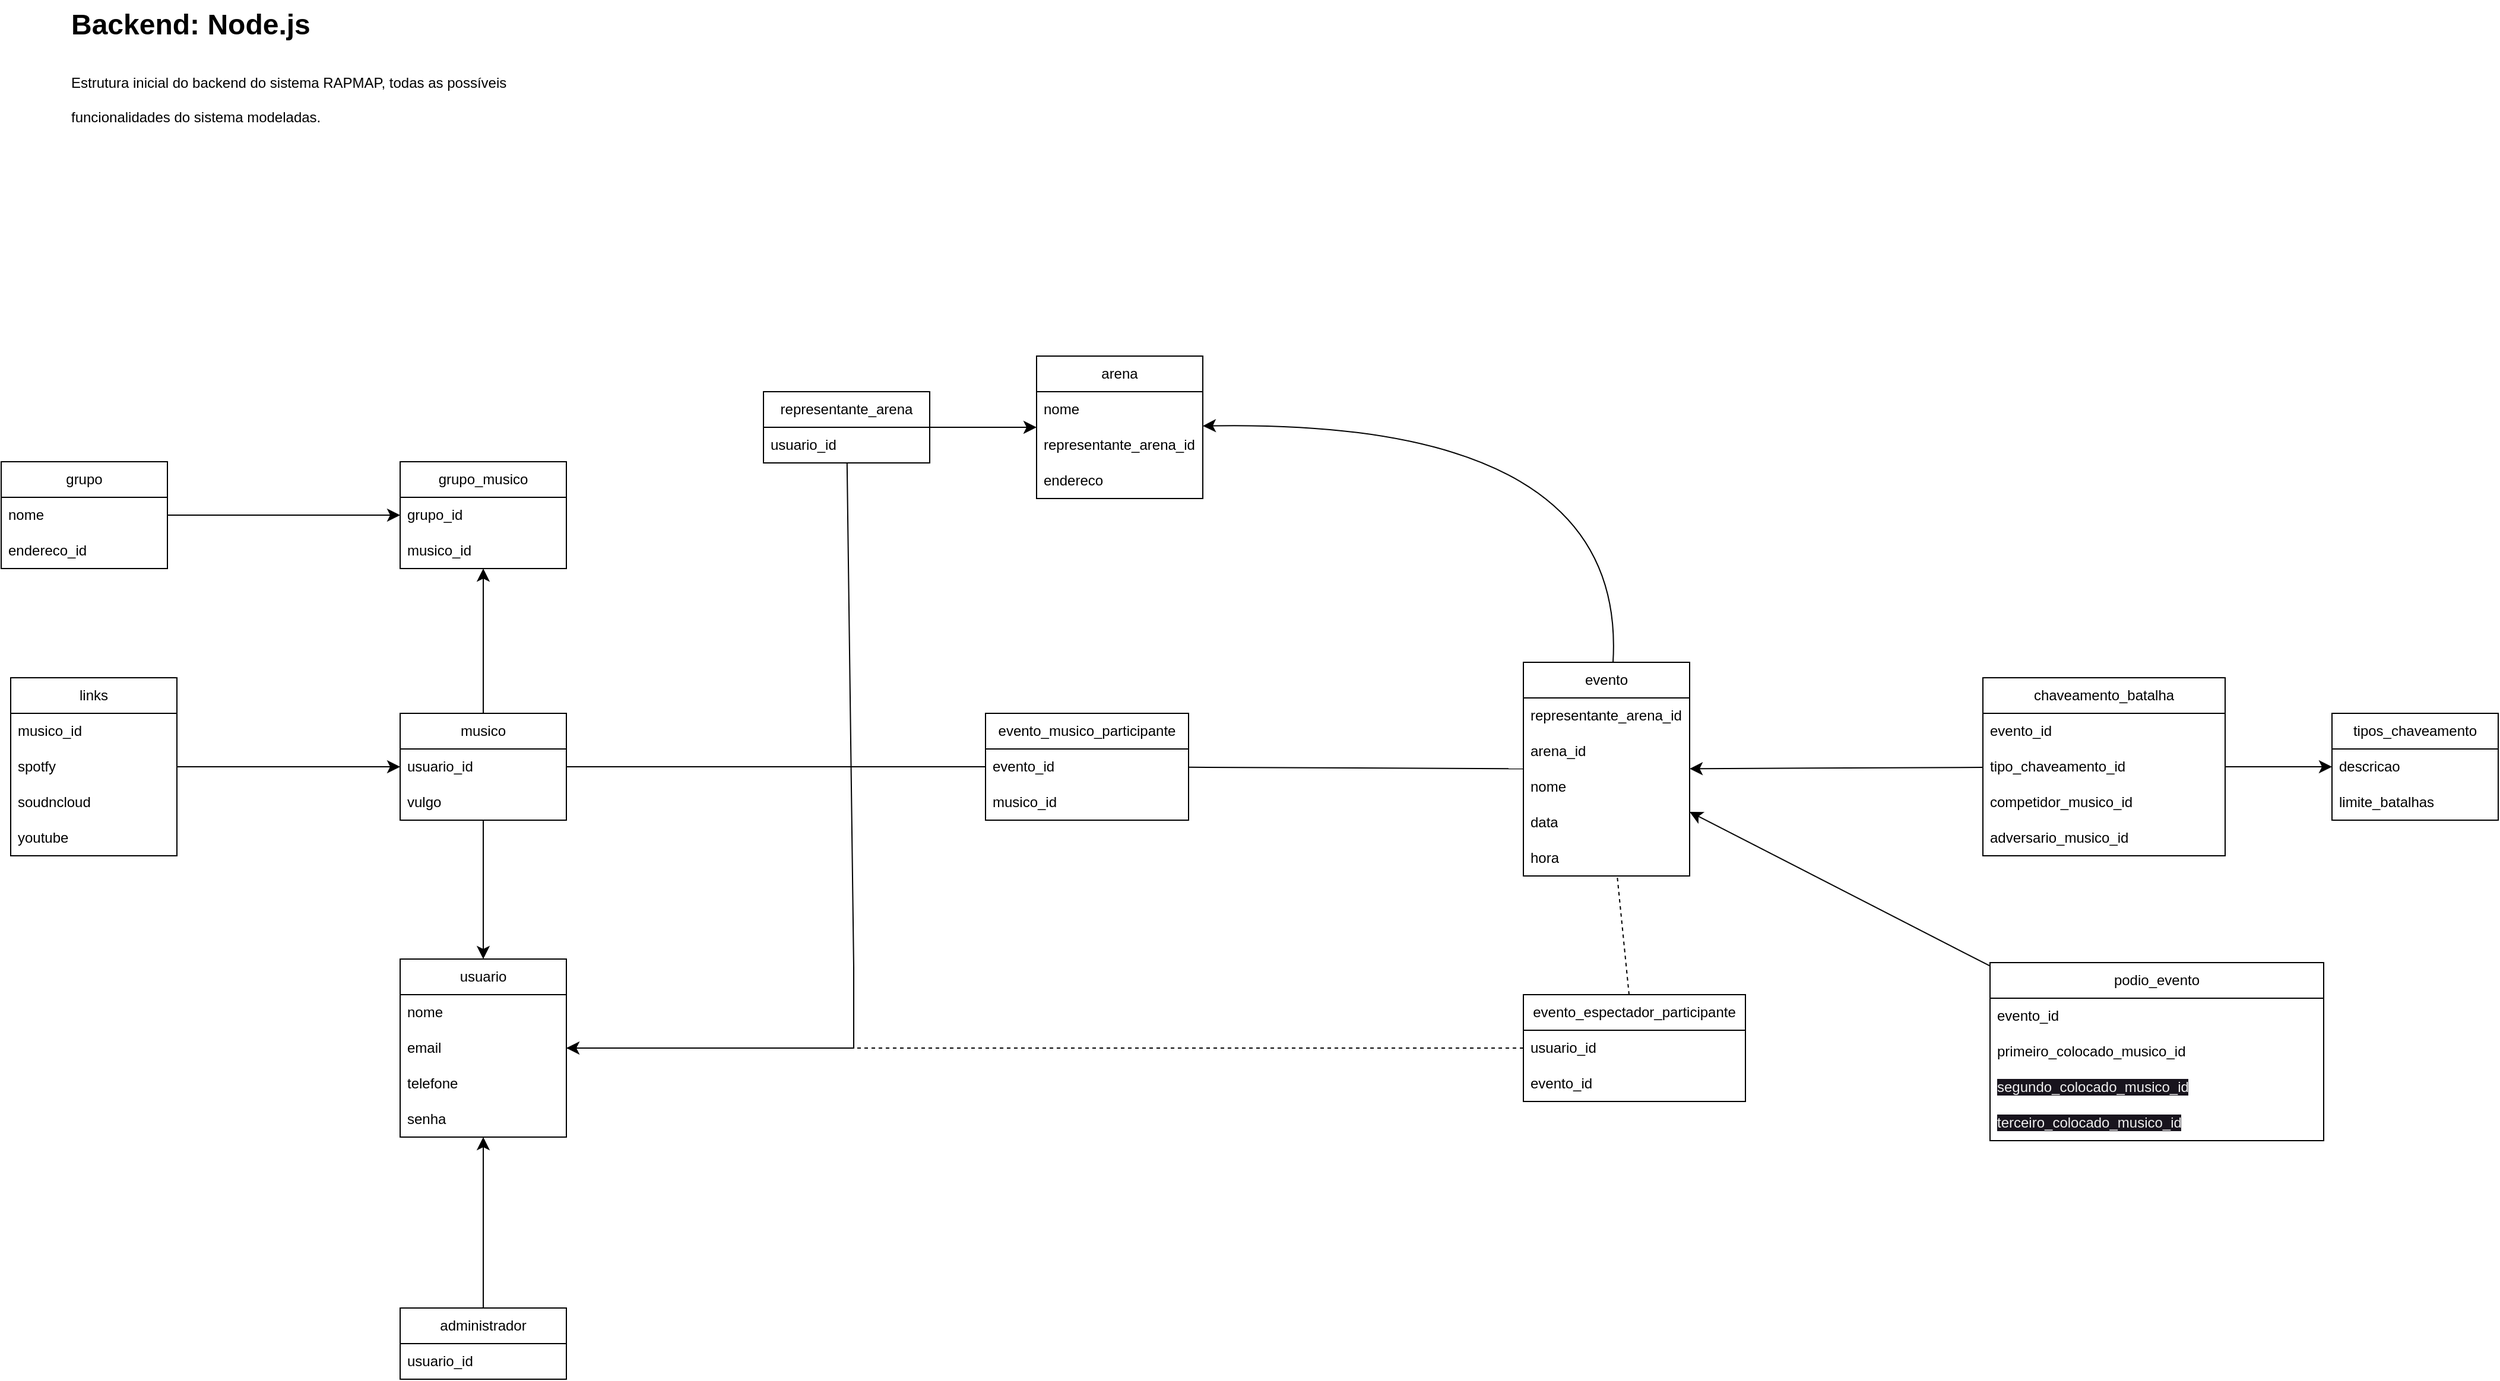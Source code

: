 <mxfile>
    <diagram name="Página-1" id="5LI9Xt5YTezpUDo39Ra8">
        <mxGraphModel dx="1803" dy="1652" grid="0" gridSize="10" guides="1" tooltips="1" connect="1" arrows="1" fold="1" page="0" pageScale="1" pageWidth="827" pageHeight="1169" math="0" shadow="0">
            <root>
                <mxCell id="0"/>
                <mxCell id="1" parent="0"/>
                <mxCell id="dBZwFaHhxmJY7qI1aXTD-31" style="edgeStyle=none;curved=1;rounded=0;orthogonalLoop=1;jettySize=auto;html=1;fontSize=12;startSize=8;endSize=8;startArrow=classic;startFill=1;endArrow=none;endFill=0;" parent="1" source="dBZwFaHhxmJY7qI1aXTD-1" target="dBZwFaHhxmJY7qI1aXTD-24" edge="1">
                    <mxGeometry relative="1" as="geometry"/>
                </mxCell>
                <mxCell id="dBZwFaHhxmJY7qI1aXTD-32" style="edgeStyle=none;curved=1;rounded=0;orthogonalLoop=1;jettySize=auto;html=1;fontSize=12;startSize=8;endSize=8;startArrow=classic;startFill=1;endArrow=none;endFill=0;" parent="1" source="dBZwFaHhxmJY7qI1aXTD-1" target="dBZwFaHhxmJY7qI1aXTD-13" edge="1">
                    <mxGeometry relative="1" as="geometry"/>
                </mxCell>
                <mxCell id="dBZwFaHhxmJY7qI1aXTD-33" style="edgeStyle=none;curved=0;rounded=0;orthogonalLoop=1;jettySize=auto;html=1;fontSize=12;startSize=8;endSize=8;startArrow=classic;startFill=1;endArrow=none;endFill=0;" parent="1" source="dBZwFaHhxmJY7qI1aXTD-1" target="dBZwFaHhxmJY7qI1aXTD-17" edge="1">
                    <mxGeometry relative="1" as="geometry">
                        <Array as="points">
                            <mxPoint x="-78" y="58"/>
                            <mxPoint x="-78" y="-10"/>
                        </Array>
                    </mxGeometry>
                </mxCell>
                <mxCell id="dBZwFaHhxmJY7qI1aXTD-1" value="usuario" style="swimlane;fontStyle=0;childLayout=stackLayout;horizontal=1;startSize=30;horizontalStack=0;resizeParent=1;resizeParentMax=0;resizeLast=0;collapsible=1;marginBottom=0;whiteSpace=wrap;html=1;" parent="1" vertex="1">
                    <mxGeometry x="-460" y="-17" width="140" height="150" as="geometry"/>
                </mxCell>
                <mxCell id="dBZwFaHhxmJY7qI1aXTD-2" value="nome" style="text;strokeColor=none;fillColor=none;align=left;verticalAlign=middle;spacingLeft=4;spacingRight=4;overflow=hidden;points=[[0,0.5],[1,0.5]];portConstraint=eastwest;rotatable=0;whiteSpace=wrap;html=1;" parent="dBZwFaHhxmJY7qI1aXTD-1" vertex="1">
                    <mxGeometry y="30" width="140" height="30" as="geometry"/>
                </mxCell>
                <mxCell id="dBZwFaHhxmJY7qI1aXTD-3" value="email" style="text;strokeColor=none;fillColor=none;align=left;verticalAlign=middle;spacingLeft=4;spacingRight=4;overflow=hidden;points=[[0,0.5],[1,0.5]];portConstraint=eastwest;rotatable=0;whiteSpace=wrap;html=1;" parent="dBZwFaHhxmJY7qI1aXTD-1" vertex="1">
                    <mxGeometry y="60" width="140" height="30" as="geometry"/>
                </mxCell>
                <mxCell id="dBZwFaHhxmJY7qI1aXTD-60" value="telefone" style="text;strokeColor=none;fillColor=none;align=left;verticalAlign=middle;spacingLeft=4;spacingRight=4;overflow=hidden;points=[[0,0.5],[1,0.5]];portConstraint=eastwest;rotatable=0;whiteSpace=wrap;html=1;" parent="dBZwFaHhxmJY7qI1aXTD-1" vertex="1">
                    <mxGeometry y="90" width="140" height="30" as="geometry"/>
                </mxCell>
                <mxCell id="dBZwFaHhxmJY7qI1aXTD-4" value="senha" style="text;strokeColor=none;fillColor=none;align=left;verticalAlign=middle;spacingLeft=4;spacingRight=4;overflow=hidden;points=[[0,0.5],[1,0.5]];portConstraint=eastwest;rotatable=0;whiteSpace=wrap;html=1;" parent="dBZwFaHhxmJY7qI1aXTD-1" vertex="1">
                    <mxGeometry y="120" width="140" height="30" as="geometry"/>
                </mxCell>
                <mxCell id="dBZwFaHhxmJY7qI1aXTD-5" value="arena" style="swimlane;fontStyle=0;childLayout=stackLayout;horizontal=1;startSize=30;horizontalStack=0;resizeParent=1;resizeParentMax=0;resizeLast=0;collapsible=1;marginBottom=0;whiteSpace=wrap;html=1;" parent="1" vertex="1">
                    <mxGeometry x="76" y="-525" width="140" height="120" as="geometry"/>
                </mxCell>
                <mxCell id="dBZwFaHhxmJY7qI1aXTD-6" value="nome" style="text;strokeColor=none;fillColor=none;align=left;verticalAlign=middle;spacingLeft=4;spacingRight=4;overflow=hidden;points=[[0,0.5],[1,0.5]];portConstraint=eastwest;rotatable=0;whiteSpace=wrap;html=1;" parent="dBZwFaHhxmJY7qI1aXTD-5" vertex="1">
                    <mxGeometry y="30" width="140" height="30" as="geometry"/>
                </mxCell>
                <mxCell id="2" value="representante_arena_id" style="text;strokeColor=none;fillColor=none;align=left;verticalAlign=middle;spacingLeft=4;spacingRight=4;overflow=hidden;points=[[0,0.5],[1,0.5]];portConstraint=eastwest;rotatable=0;whiteSpace=wrap;html=1;" vertex="1" parent="dBZwFaHhxmJY7qI1aXTD-5">
                    <mxGeometry y="60" width="140" height="30" as="geometry"/>
                </mxCell>
                <mxCell id="3" value="endereco" style="text;strokeColor=none;fillColor=none;align=left;verticalAlign=middle;spacingLeft=4;spacingRight=4;overflow=hidden;points=[[0,0.5],[1,0.5]];portConstraint=eastwest;rotatable=0;whiteSpace=wrap;html=1;" vertex="1" parent="dBZwFaHhxmJY7qI1aXTD-5">
                    <mxGeometry y="90" width="140" height="30" as="geometry"/>
                </mxCell>
                <mxCell id="dBZwFaHhxmJY7qI1aXTD-71" style="edgeStyle=none;curved=1;rounded=0;orthogonalLoop=1;jettySize=auto;html=1;fontSize=12;startSize=8;endSize=8;" parent="1" source="dBZwFaHhxmJY7qI1aXTD-13" target="dBZwFaHhxmJY7qI1aXTD-67" edge="1">
                    <mxGeometry relative="1" as="geometry"/>
                </mxCell>
                <mxCell id="dBZwFaHhxmJY7qI1aXTD-13" value="musico" style="swimlane;fontStyle=0;childLayout=stackLayout;horizontal=1;startSize=30;horizontalStack=0;resizeParent=1;resizeParentMax=0;resizeLast=0;collapsible=1;marginBottom=0;whiteSpace=wrap;html=1;" parent="1" vertex="1">
                    <mxGeometry x="-460" y="-224" width="140" height="90" as="geometry"/>
                </mxCell>
                <mxCell id="dBZwFaHhxmJY7qI1aXTD-14" value="usuario_id" style="text;strokeColor=none;fillColor=none;align=left;verticalAlign=middle;spacingLeft=4;spacingRight=4;overflow=hidden;points=[[0,0.5],[1,0.5]];portConstraint=eastwest;rotatable=0;whiteSpace=wrap;html=1;" parent="dBZwFaHhxmJY7qI1aXTD-13" vertex="1">
                    <mxGeometry y="30" width="140" height="30" as="geometry"/>
                </mxCell>
                <mxCell id="dBZwFaHhxmJY7qI1aXTD-41" value="vulgo" style="text;strokeColor=none;fillColor=none;align=left;verticalAlign=middle;spacingLeft=4;spacingRight=4;overflow=hidden;points=[[0,0.5],[1,0.5]];portConstraint=eastwest;rotatable=0;whiteSpace=wrap;html=1;" parent="dBZwFaHhxmJY7qI1aXTD-13" vertex="1">
                    <mxGeometry y="60" width="140" height="30" as="geometry"/>
                </mxCell>
                <mxCell id="YnN2ZHL4LHem92UOEk20-33" style="edgeStyle=none;curved=1;rounded=0;orthogonalLoop=1;jettySize=auto;html=1;fontSize=12;startSize=8;endSize=8;" parent="1" source="dBZwFaHhxmJY7qI1aXTD-17" target="dBZwFaHhxmJY7qI1aXTD-5" edge="1">
                    <mxGeometry relative="1" as="geometry"/>
                </mxCell>
                <mxCell id="dBZwFaHhxmJY7qI1aXTD-17" value="representante_arena" style="swimlane;fontStyle=0;childLayout=stackLayout;horizontal=1;startSize=30;horizontalStack=0;resizeParent=1;resizeParentMax=0;resizeLast=0;collapsible=1;marginBottom=0;whiteSpace=wrap;html=1;" parent="1" vertex="1">
                    <mxGeometry x="-154" y="-495" width="140" height="60" as="geometry"/>
                </mxCell>
                <mxCell id="dBZwFaHhxmJY7qI1aXTD-18" value="usuario_id" style="text;strokeColor=none;fillColor=none;align=left;verticalAlign=middle;spacingLeft=4;spacingRight=4;overflow=hidden;points=[[0,0.5],[1,0.5]];portConstraint=eastwest;rotatable=0;whiteSpace=wrap;html=1;" parent="dBZwFaHhxmJY7qI1aXTD-17" vertex="1">
                    <mxGeometry y="30" width="140" height="30" as="geometry"/>
                </mxCell>
                <mxCell id="dBZwFaHhxmJY7qI1aXTD-24" value="administrador" style="swimlane;fontStyle=0;childLayout=stackLayout;horizontal=1;startSize=30;horizontalStack=0;resizeParent=1;resizeParentMax=0;resizeLast=0;collapsible=1;marginBottom=0;whiteSpace=wrap;html=1;" parent="1" vertex="1">
                    <mxGeometry x="-460" y="277" width="140" height="60" as="geometry"/>
                </mxCell>
                <mxCell id="dBZwFaHhxmJY7qI1aXTD-25" value="usuario_id" style="text;strokeColor=none;fillColor=none;align=left;verticalAlign=middle;spacingLeft=4;spacingRight=4;overflow=hidden;points=[[0,0.5],[1,0.5]];portConstraint=eastwest;rotatable=0;whiteSpace=wrap;html=1;" parent="dBZwFaHhxmJY7qI1aXTD-24" vertex="1">
                    <mxGeometry y="30" width="140" height="30" as="geometry"/>
                </mxCell>
                <mxCell id="YnN2ZHL4LHem92UOEk20-12" style="edgeStyle=none;curved=1;rounded=0;orthogonalLoop=1;jettySize=auto;html=1;fontSize=12;startSize=8;endSize=8;" parent="1" source="dBZwFaHhxmJY7qI1aXTD-42" target="dBZwFaHhxmJY7qI1aXTD-5" edge="1">
                    <mxGeometry relative="1" as="geometry">
                        <mxPoint x="556" y="-362" as="targetPoint"/>
                        <Array as="points">
                            <mxPoint x="574" y="-472"/>
                        </Array>
                    </mxGeometry>
                </mxCell>
                <mxCell id="dBZwFaHhxmJY7qI1aXTD-42" value="evento" style="swimlane;fontStyle=0;childLayout=stackLayout;horizontal=1;startSize=30;horizontalStack=0;resizeParent=1;resizeParentMax=0;resizeLast=0;collapsible=1;marginBottom=0;whiteSpace=wrap;html=1;" parent="1" vertex="1">
                    <mxGeometry x="486" y="-267" width="140" height="180" as="geometry"/>
                </mxCell>
                <mxCell id="dBZwFaHhxmJY7qI1aXTD-45" value="representante_arena_id" style="text;strokeColor=none;fillColor=none;align=left;verticalAlign=middle;spacingLeft=4;spacingRight=4;overflow=hidden;points=[[0,0.5],[1,0.5]];portConstraint=eastwest;rotatable=0;whiteSpace=wrap;html=1;" parent="dBZwFaHhxmJY7qI1aXTD-42" vertex="1">
                    <mxGeometry y="30" width="140" height="30" as="geometry"/>
                </mxCell>
                <mxCell id="YnN2ZHL4LHem92UOEk20-1" value="arena_id" style="text;strokeColor=none;fillColor=none;align=left;verticalAlign=middle;spacingLeft=4;spacingRight=4;overflow=hidden;points=[[0,0.5],[1,0.5]];portConstraint=eastwest;rotatable=0;whiteSpace=wrap;html=1;" parent="dBZwFaHhxmJY7qI1aXTD-42" vertex="1">
                    <mxGeometry y="60" width="140" height="30" as="geometry"/>
                </mxCell>
                <mxCell id="dBZwFaHhxmJY7qI1aXTD-43" value="nome" style="text;strokeColor=none;fillColor=none;align=left;verticalAlign=middle;spacingLeft=4;spacingRight=4;overflow=hidden;points=[[0,0.5],[1,0.5]];portConstraint=eastwest;rotatable=0;whiteSpace=wrap;html=1;" parent="dBZwFaHhxmJY7qI1aXTD-42" vertex="1">
                    <mxGeometry y="90" width="140" height="30" as="geometry"/>
                </mxCell>
                <mxCell id="dBZwFaHhxmJY7qI1aXTD-44" value="data" style="text;strokeColor=none;fillColor=none;align=left;verticalAlign=middle;spacingLeft=4;spacingRight=4;overflow=hidden;points=[[0,0.5],[1,0.5]];portConstraint=eastwest;rotatable=0;whiteSpace=wrap;html=1;" parent="dBZwFaHhxmJY7qI1aXTD-42" vertex="1">
                    <mxGeometry y="120" width="140" height="30" as="geometry"/>
                </mxCell>
                <mxCell id="dBZwFaHhxmJY7qI1aXTD-46" value="hora" style="text;strokeColor=none;fillColor=none;align=left;verticalAlign=middle;spacingLeft=4;spacingRight=4;overflow=hidden;points=[[0,0.5],[1,0.5]];portConstraint=eastwest;rotatable=0;whiteSpace=wrap;html=1;" parent="dBZwFaHhxmJY7qI1aXTD-42" vertex="1">
                    <mxGeometry y="150" width="140" height="30" as="geometry"/>
                </mxCell>
                <mxCell id="dBZwFaHhxmJY7qI1aXTD-52" style="edgeStyle=none;curved=1;rounded=0;orthogonalLoop=1;jettySize=auto;html=1;fontSize=12;startSize=8;endSize=8;endArrow=none;endFill=0;" parent="1" source="dBZwFaHhxmJY7qI1aXTD-48" target="dBZwFaHhxmJY7qI1aXTD-42" edge="1">
                    <mxGeometry relative="1" as="geometry"/>
                </mxCell>
                <mxCell id="dBZwFaHhxmJY7qI1aXTD-53" style="edgeStyle=none;curved=1;rounded=0;orthogonalLoop=1;jettySize=auto;html=1;fontSize=12;startSize=8;endSize=8;endArrow=none;endFill=0;" parent="1" source="dBZwFaHhxmJY7qI1aXTD-48" target="dBZwFaHhxmJY7qI1aXTD-13" edge="1">
                    <mxGeometry relative="1" as="geometry"/>
                </mxCell>
                <mxCell id="dBZwFaHhxmJY7qI1aXTD-48" value="evento_musico_participante" style="swimlane;fontStyle=0;childLayout=stackLayout;horizontal=1;startSize=30;horizontalStack=0;resizeParent=1;resizeParentMax=0;resizeLast=0;collapsible=1;marginBottom=0;whiteSpace=wrap;html=1;" parent="1" vertex="1">
                    <mxGeometry x="33" y="-224" width="171" height="90" as="geometry"/>
                </mxCell>
                <mxCell id="dBZwFaHhxmJY7qI1aXTD-49" value="evento_id" style="text;strokeColor=none;fillColor=none;align=left;verticalAlign=middle;spacingLeft=4;spacingRight=4;overflow=hidden;points=[[0,0.5],[1,0.5]];portConstraint=eastwest;rotatable=0;whiteSpace=wrap;html=1;" parent="dBZwFaHhxmJY7qI1aXTD-48" vertex="1">
                    <mxGeometry y="30" width="171" height="30" as="geometry"/>
                </mxCell>
                <mxCell id="dBZwFaHhxmJY7qI1aXTD-50" value="musico_id" style="text;strokeColor=none;fillColor=none;align=left;verticalAlign=middle;spacingLeft=4;spacingRight=4;overflow=hidden;points=[[0,0.5],[1,0.5]];portConstraint=eastwest;rotatable=0;whiteSpace=wrap;html=1;" parent="dBZwFaHhxmJY7qI1aXTD-48" vertex="1">
                    <mxGeometry y="60" width="171" height="30" as="geometry"/>
                </mxCell>
                <mxCell id="dBZwFaHhxmJY7qI1aXTD-59" style="edgeStyle=none;curved=1;rounded=0;orthogonalLoop=1;jettySize=auto;html=1;fontSize=12;startSize=8;endSize=8;endArrow=none;endFill=0;dashed=1;" parent="1" source="dBZwFaHhxmJY7qI1aXTD-55" target="dBZwFaHhxmJY7qI1aXTD-42" edge="1">
                    <mxGeometry relative="1" as="geometry"/>
                </mxCell>
                <mxCell id="dBZwFaHhxmJY7qI1aXTD-62" style="edgeStyle=none;curved=0;rounded=0;orthogonalLoop=1;jettySize=auto;html=1;fontSize=12;startSize=8;endSize=8;endArrow=none;endFill=0;dashed=1;" parent="1" source="dBZwFaHhxmJY7qI1aXTD-55" target="dBZwFaHhxmJY7qI1aXTD-1" edge="1">
                    <mxGeometry relative="1" as="geometry"/>
                </mxCell>
                <mxCell id="dBZwFaHhxmJY7qI1aXTD-55" value="evento_espectador_participante" style="swimlane;fontStyle=0;childLayout=stackLayout;horizontal=1;startSize=30;horizontalStack=0;resizeParent=1;resizeParentMax=0;resizeLast=0;collapsible=1;marginBottom=0;whiteSpace=wrap;html=1;" parent="1" vertex="1">
                    <mxGeometry x="486" y="13" width="187" height="90" as="geometry"/>
                </mxCell>
                <mxCell id="dBZwFaHhxmJY7qI1aXTD-56" value="usuario_id" style="text;strokeColor=none;fillColor=none;align=left;verticalAlign=middle;spacingLeft=4;spacingRight=4;overflow=hidden;points=[[0,0.5],[1,0.5]];portConstraint=eastwest;rotatable=0;whiteSpace=wrap;html=1;" parent="dBZwFaHhxmJY7qI1aXTD-55" vertex="1">
                    <mxGeometry y="30" width="187" height="30" as="geometry"/>
                </mxCell>
                <mxCell id="dBZwFaHhxmJY7qI1aXTD-57" value="evento_id" style="text;strokeColor=none;fillColor=none;align=left;verticalAlign=middle;spacingLeft=4;spacingRight=4;overflow=hidden;points=[[0,0.5],[1,0.5]];portConstraint=eastwest;rotatable=0;whiteSpace=wrap;html=1;" parent="dBZwFaHhxmJY7qI1aXTD-55" vertex="1">
                    <mxGeometry y="60" width="187" height="30" as="geometry"/>
                </mxCell>
                <mxCell id="dBZwFaHhxmJY7qI1aXTD-72" style="edgeStyle=none;curved=1;rounded=0;orthogonalLoop=1;jettySize=auto;html=1;fontSize=12;startSize=8;endSize=8;" parent="1" source="dBZwFaHhxmJY7qI1aXTD-63" target="dBZwFaHhxmJY7qI1aXTD-67" edge="1">
                    <mxGeometry relative="1" as="geometry"/>
                </mxCell>
                <mxCell id="dBZwFaHhxmJY7qI1aXTD-63" value="grupo" style="swimlane;fontStyle=0;childLayout=stackLayout;horizontal=1;startSize=30;horizontalStack=0;resizeParent=1;resizeParentMax=0;resizeLast=0;collapsible=1;marginBottom=0;whiteSpace=wrap;html=1;" parent="1" vertex="1">
                    <mxGeometry x="-796" y="-436" width="140" height="90" as="geometry"/>
                </mxCell>
                <mxCell id="dBZwFaHhxmJY7qI1aXTD-64" value="nome" style="text;strokeColor=none;fillColor=none;align=left;verticalAlign=middle;spacingLeft=4;spacingRight=4;overflow=hidden;points=[[0,0.5],[1,0.5]];portConstraint=eastwest;rotatable=0;whiteSpace=wrap;html=1;" parent="dBZwFaHhxmJY7qI1aXTD-63" vertex="1">
                    <mxGeometry y="30" width="140" height="30" as="geometry"/>
                </mxCell>
                <mxCell id="dBZwFaHhxmJY7qI1aXTD-77" value="endereco_id" style="text;strokeColor=none;fillColor=none;align=left;verticalAlign=middle;spacingLeft=4;spacingRight=4;overflow=hidden;points=[[0,0.5],[1,0.5]];portConstraint=eastwest;rotatable=0;whiteSpace=wrap;html=1;" parent="dBZwFaHhxmJY7qI1aXTD-63" vertex="1">
                    <mxGeometry y="60" width="140" height="30" as="geometry"/>
                </mxCell>
                <mxCell id="dBZwFaHhxmJY7qI1aXTD-67" value="grupo_musico" style="swimlane;fontStyle=0;childLayout=stackLayout;horizontal=1;startSize=30;horizontalStack=0;resizeParent=1;resizeParentMax=0;resizeLast=0;collapsible=1;marginBottom=0;whiteSpace=wrap;html=1;" parent="1" vertex="1">
                    <mxGeometry x="-460" y="-436" width="140" height="90" as="geometry"/>
                </mxCell>
                <mxCell id="dBZwFaHhxmJY7qI1aXTD-68" value="grupo_id" style="text;strokeColor=none;fillColor=none;align=left;verticalAlign=middle;spacingLeft=4;spacingRight=4;overflow=hidden;points=[[0,0.5],[1,0.5]];portConstraint=eastwest;rotatable=0;whiteSpace=wrap;html=1;" parent="dBZwFaHhxmJY7qI1aXTD-67" vertex="1">
                    <mxGeometry y="30" width="140" height="30" as="geometry"/>
                </mxCell>
                <mxCell id="dBZwFaHhxmJY7qI1aXTD-69" value="musico_id&lt;span style=&quot;white-space: pre;&quot;&gt;&#9;&lt;/span&gt;" style="text;strokeColor=none;fillColor=none;align=left;verticalAlign=middle;spacingLeft=4;spacingRight=4;overflow=hidden;points=[[0,0.5],[1,0.5]];portConstraint=eastwest;rotatable=0;whiteSpace=wrap;html=1;" parent="dBZwFaHhxmJY7qI1aXTD-67" vertex="1">
                    <mxGeometry y="60" width="140" height="30" as="geometry"/>
                </mxCell>
                <mxCell id="YnN2ZHL4LHem92UOEk20-13" value="&lt;h1 style=&quot;margin-top: 0px;&quot;&gt;&lt;span style=&quot;background-color: initial;&quot;&gt;Backend: Node.js&lt;/span&gt;&lt;/h1&gt;&lt;h1 style=&quot;margin-top: 0px;&quot;&gt;&lt;span style=&quot;background-color: initial; font-size: 12px; font-weight: normal;&quot;&gt;Estrutura inicial do backend do sistema RAPMAP, todas as possíveis funcionalidades do sistema modeladas.&lt;/span&gt;&lt;br&gt;&lt;/h1&gt;" style="text;html=1;whiteSpace=wrap;overflow=hidden;rounded=0;" parent="1" vertex="1">
                    <mxGeometry x="-739" y="-825" width="379" height="120" as="geometry"/>
                </mxCell>
                <mxCell id="YnN2ZHL4LHem92UOEk20-20" style="edgeStyle=none;curved=1;rounded=0;orthogonalLoop=1;jettySize=auto;html=1;fontSize=12;startSize=8;endSize=8;" parent="1" source="YnN2ZHL4LHem92UOEk20-14" target="dBZwFaHhxmJY7qI1aXTD-13" edge="1">
                    <mxGeometry relative="1" as="geometry"/>
                </mxCell>
                <mxCell id="YnN2ZHL4LHem92UOEk20-14" value="links" style="swimlane;fontStyle=0;childLayout=stackLayout;horizontal=1;startSize=30;horizontalStack=0;resizeParent=1;resizeParentMax=0;resizeLast=0;collapsible=1;marginBottom=0;whiteSpace=wrap;html=1;" parent="1" vertex="1">
                    <mxGeometry x="-788" y="-254" width="140" height="150" as="geometry"/>
                </mxCell>
                <mxCell id="YnN2ZHL4LHem92UOEk20-16" value="musico_id" style="text;strokeColor=none;fillColor=none;align=left;verticalAlign=middle;spacingLeft=4;spacingRight=4;overflow=hidden;points=[[0,0.5],[1,0.5]];portConstraint=eastwest;rotatable=0;whiteSpace=wrap;html=1;" parent="YnN2ZHL4LHem92UOEk20-14" vertex="1">
                    <mxGeometry y="30" width="140" height="30" as="geometry"/>
                </mxCell>
                <mxCell id="YnN2ZHL4LHem92UOEk20-17" value="spotfy" style="text;strokeColor=none;fillColor=none;align=left;verticalAlign=middle;spacingLeft=4;spacingRight=4;overflow=hidden;points=[[0,0.5],[1,0.5]];portConstraint=eastwest;rotatable=0;whiteSpace=wrap;html=1;" parent="YnN2ZHL4LHem92UOEk20-14" vertex="1">
                    <mxGeometry y="60" width="140" height="30" as="geometry"/>
                </mxCell>
                <mxCell id="YnN2ZHL4LHem92UOEk20-18" value="soudncloud" style="text;strokeColor=none;fillColor=none;align=left;verticalAlign=middle;spacingLeft=4;spacingRight=4;overflow=hidden;points=[[0,0.5],[1,0.5]];portConstraint=eastwest;rotatable=0;whiteSpace=wrap;html=1;" parent="YnN2ZHL4LHem92UOEk20-14" vertex="1">
                    <mxGeometry y="90" width="140" height="30" as="geometry"/>
                </mxCell>
                <mxCell id="YnN2ZHL4LHem92UOEk20-19" value="youtube" style="text;strokeColor=none;fillColor=none;align=left;verticalAlign=middle;spacingLeft=4;spacingRight=4;overflow=hidden;points=[[0,0.5],[1,0.5]];portConstraint=eastwest;rotatable=0;whiteSpace=wrap;html=1;" parent="YnN2ZHL4LHem92UOEk20-14" vertex="1">
                    <mxGeometry y="120" width="140" height="30" as="geometry"/>
                </mxCell>
                <mxCell id="YnN2ZHL4LHem92UOEk20-26" style="edgeStyle=none;curved=1;rounded=0;orthogonalLoop=1;jettySize=auto;html=1;fontSize=12;startSize=8;endSize=8;" parent="1" source="YnN2ZHL4LHem92UOEk20-21" target="dBZwFaHhxmJY7qI1aXTD-42" edge="1">
                    <mxGeometry relative="1" as="geometry"/>
                </mxCell>
                <mxCell id="YnN2ZHL4LHem92UOEk20-21" value="chaveamento_batalha" style="swimlane;fontStyle=0;childLayout=stackLayout;horizontal=1;startSize=30;horizontalStack=0;resizeParent=1;resizeParentMax=0;resizeLast=0;collapsible=1;marginBottom=0;whiteSpace=wrap;html=1;" parent="1" vertex="1">
                    <mxGeometry x="873" y="-254" width="204" height="150" as="geometry"/>
                </mxCell>
                <mxCell id="YnN2ZHL4LHem92UOEk20-22" value="evento_id" style="text;strokeColor=none;fillColor=none;align=left;verticalAlign=middle;spacingLeft=4;spacingRight=4;overflow=hidden;points=[[0,0.5],[1,0.5]];portConstraint=eastwest;rotatable=0;whiteSpace=wrap;html=1;" parent="YnN2ZHL4LHem92UOEk20-21" vertex="1">
                    <mxGeometry y="30" width="204" height="30" as="geometry"/>
                </mxCell>
                <mxCell id="YnN2ZHL4LHem92UOEk20-25" value="tipo_chaveamento_id" style="text;strokeColor=none;fillColor=none;align=left;verticalAlign=middle;spacingLeft=4;spacingRight=4;overflow=hidden;points=[[0,0.5],[1,0.5]];portConstraint=eastwest;rotatable=0;whiteSpace=wrap;html=1;" parent="YnN2ZHL4LHem92UOEk20-21" vertex="1">
                    <mxGeometry y="60" width="204" height="30" as="geometry"/>
                </mxCell>
                <mxCell id="YnN2ZHL4LHem92UOEk20-23" value="competidor_musico_id" style="text;strokeColor=none;fillColor=none;align=left;verticalAlign=middle;spacingLeft=4;spacingRight=4;overflow=hidden;points=[[0,0.5],[1,0.5]];portConstraint=eastwest;rotatable=0;whiteSpace=wrap;html=1;" parent="YnN2ZHL4LHem92UOEk20-21" vertex="1">
                    <mxGeometry y="90" width="204" height="30" as="geometry"/>
                </mxCell>
                <mxCell id="YnN2ZHL4LHem92UOEk20-24" value="adversario_musico_id" style="text;strokeColor=none;fillColor=none;align=left;verticalAlign=middle;spacingLeft=4;spacingRight=4;overflow=hidden;points=[[0,0.5],[1,0.5]];portConstraint=eastwest;rotatable=0;whiteSpace=wrap;html=1;" parent="YnN2ZHL4LHem92UOEk20-21" vertex="1">
                    <mxGeometry y="120" width="204" height="30" as="geometry"/>
                </mxCell>
                <mxCell id="YnN2ZHL4LHem92UOEk20-32" style="edgeStyle=none;curved=1;rounded=0;orthogonalLoop=1;jettySize=auto;html=1;fontSize=12;startSize=8;endSize=8;startArrow=classic;startFill=1;endArrow=none;endFill=0;" parent="1" source="YnN2ZHL4LHem92UOEk20-27" target="YnN2ZHL4LHem92UOEk20-21" edge="1">
                    <mxGeometry relative="1" as="geometry"/>
                </mxCell>
                <mxCell id="YnN2ZHL4LHem92UOEk20-27" value="tipos_chaveamento" style="swimlane;fontStyle=0;childLayout=stackLayout;horizontal=1;startSize=30;horizontalStack=0;resizeParent=1;resizeParentMax=0;resizeLast=0;collapsible=1;marginBottom=0;whiteSpace=wrap;html=1;" parent="1" vertex="1">
                    <mxGeometry x="1167" y="-224" width="140" height="90" as="geometry"/>
                </mxCell>
                <mxCell id="YnN2ZHL4LHem92UOEk20-29" value="descricao" style="text;strokeColor=none;fillColor=none;align=left;verticalAlign=middle;spacingLeft=4;spacingRight=4;overflow=hidden;points=[[0,0.5],[1,0.5]];portConstraint=eastwest;rotatable=0;whiteSpace=wrap;html=1;" parent="YnN2ZHL4LHem92UOEk20-27" vertex="1">
                    <mxGeometry y="30" width="140" height="30" as="geometry"/>
                </mxCell>
                <mxCell id="YnN2ZHL4LHem92UOEk20-31" value="limite_batalhas" style="text;strokeColor=none;fillColor=none;align=left;verticalAlign=middle;spacingLeft=4;spacingRight=4;overflow=hidden;points=[[0,0.5],[1,0.5]];portConstraint=eastwest;rotatable=0;whiteSpace=wrap;html=1;" parent="YnN2ZHL4LHem92UOEk20-27" vertex="1">
                    <mxGeometry y="60" width="140" height="30" as="geometry"/>
                </mxCell>
                <mxCell id="8JPTh2i2_k5Jdm1DhHGK-6" style="edgeStyle=none;curved=1;rounded=0;orthogonalLoop=1;jettySize=auto;html=1;fontSize=12;startSize=8;endSize=8;" parent="1" source="8JPTh2i2_k5Jdm1DhHGK-1" target="dBZwFaHhxmJY7qI1aXTD-42" edge="1">
                    <mxGeometry relative="1" as="geometry"/>
                </mxCell>
                <mxCell id="8JPTh2i2_k5Jdm1DhHGK-1" value="podio_evento" style="swimlane;fontStyle=0;childLayout=stackLayout;horizontal=1;startSize=30;horizontalStack=0;resizeParent=1;resizeParentMax=0;resizeLast=0;collapsible=1;marginBottom=0;whiteSpace=wrap;html=1;" parent="1" vertex="1">
                    <mxGeometry x="879" y="-14" width="281" height="150" as="geometry"/>
                </mxCell>
                <mxCell id="8JPTh2i2_k5Jdm1DhHGK-2" value="evento_id" style="text;strokeColor=none;fillColor=none;align=left;verticalAlign=middle;spacingLeft=4;spacingRight=4;overflow=hidden;points=[[0,0.5],[1,0.5]];portConstraint=eastwest;rotatable=0;whiteSpace=wrap;html=1;" parent="8JPTh2i2_k5Jdm1DhHGK-1" vertex="1">
                    <mxGeometry y="30" width="281" height="30" as="geometry"/>
                </mxCell>
                <mxCell id="8JPTh2i2_k5Jdm1DhHGK-3" value="primeiro_colocado_musico_id" style="text;strokeColor=none;fillColor=none;align=left;verticalAlign=middle;spacingLeft=4;spacingRight=4;overflow=hidden;points=[[0,0.5],[1,0.5]];portConstraint=eastwest;rotatable=0;whiteSpace=wrap;html=1;" parent="8JPTh2i2_k5Jdm1DhHGK-1" vertex="1">
                    <mxGeometry y="60" width="281" height="30" as="geometry"/>
                </mxCell>
                <mxCell id="8JPTh2i2_k5Jdm1DhHGK-4" value="&lt;span style=&quot;color: rgb(240, 240, 240); font-family: Helvetica; font-size: 12px; font-style: normal; font-variant-ligatures: normal; font-variant-caps: normal; font-weight: 400; letter-spacing: normal; orphans: 2; text-align: left; text-indent: 0px; text-transform: none; widows: 2; word-spacing: 0px; -webkit-text-stroke-width: 0px; white-space: normal; background-color: rgb(24, 20, 29); text-decoration-thickness: initial; text-decoration-style: initial; text-decoration-color: initial; display: inline !important; float: none;&quot;&gt;segundo_colocado_musico_id&lt;/span&gt;" style="text;strokeColor=none;fillColor=none;align=left;verticalAlign=middle;spacingLeft=4;spacingRight=4;overflow=hidden;points=[[0,0.5],[1,0.5]];portConstraint=eastwest;rotatable=0;whiteSpace=wrap;html=1;" parent="8JPTh2i2_k5Jdm1DhHGK-1" vertex="1">
                    <mxGeometry y="90" width="281" height="30" as="geometry"/>
                </mxCell>
                <mxCell id="8JPTh2i2_k5Jdm1DhHGK-5" value="&lt;span style=&quot;color: rgb(240, 240, 240); font-family: Helvetica; font-size: 12px; font-style: normal; font-variant-ligatures: normal; font-variant-caps: normal; font-weight: 400; letter-spacing: normal; orphans: 2; text-align: left; text-indent: 0px; text-transform: none; widows: 2; word-spacing: 0px; -webkit-text-stroke-width: 0px; white-space: normal; background-color: rgb(24, 20, 29); text-decoration-thickness: initial; text-decoration-style: initial; text-decoration-color: initial; display: inline !important; float: none;&quot;&gt;terceiro_colocado_musico_id&lt;/span&gt;" style="text;strokeColor=none;fillColor=none;align=left;verticalAlign=middle;spacingLeft=4;spacingRight=4;overflow=hidden;points=[[0,0.5],[1,0.5]];portConstraint=eastwest;rotatable=0;whiteSpace=wrap;html=1;" parent="8JPTh2i2_k5Jdm1DhHGK-1" vertex="1">
                    <mxGeometry y="120" width="281" height="30" as="geometry"/>
                </mxCell>
            </root>
        </mxGraphModel>
    </diagram>
</mxfile>